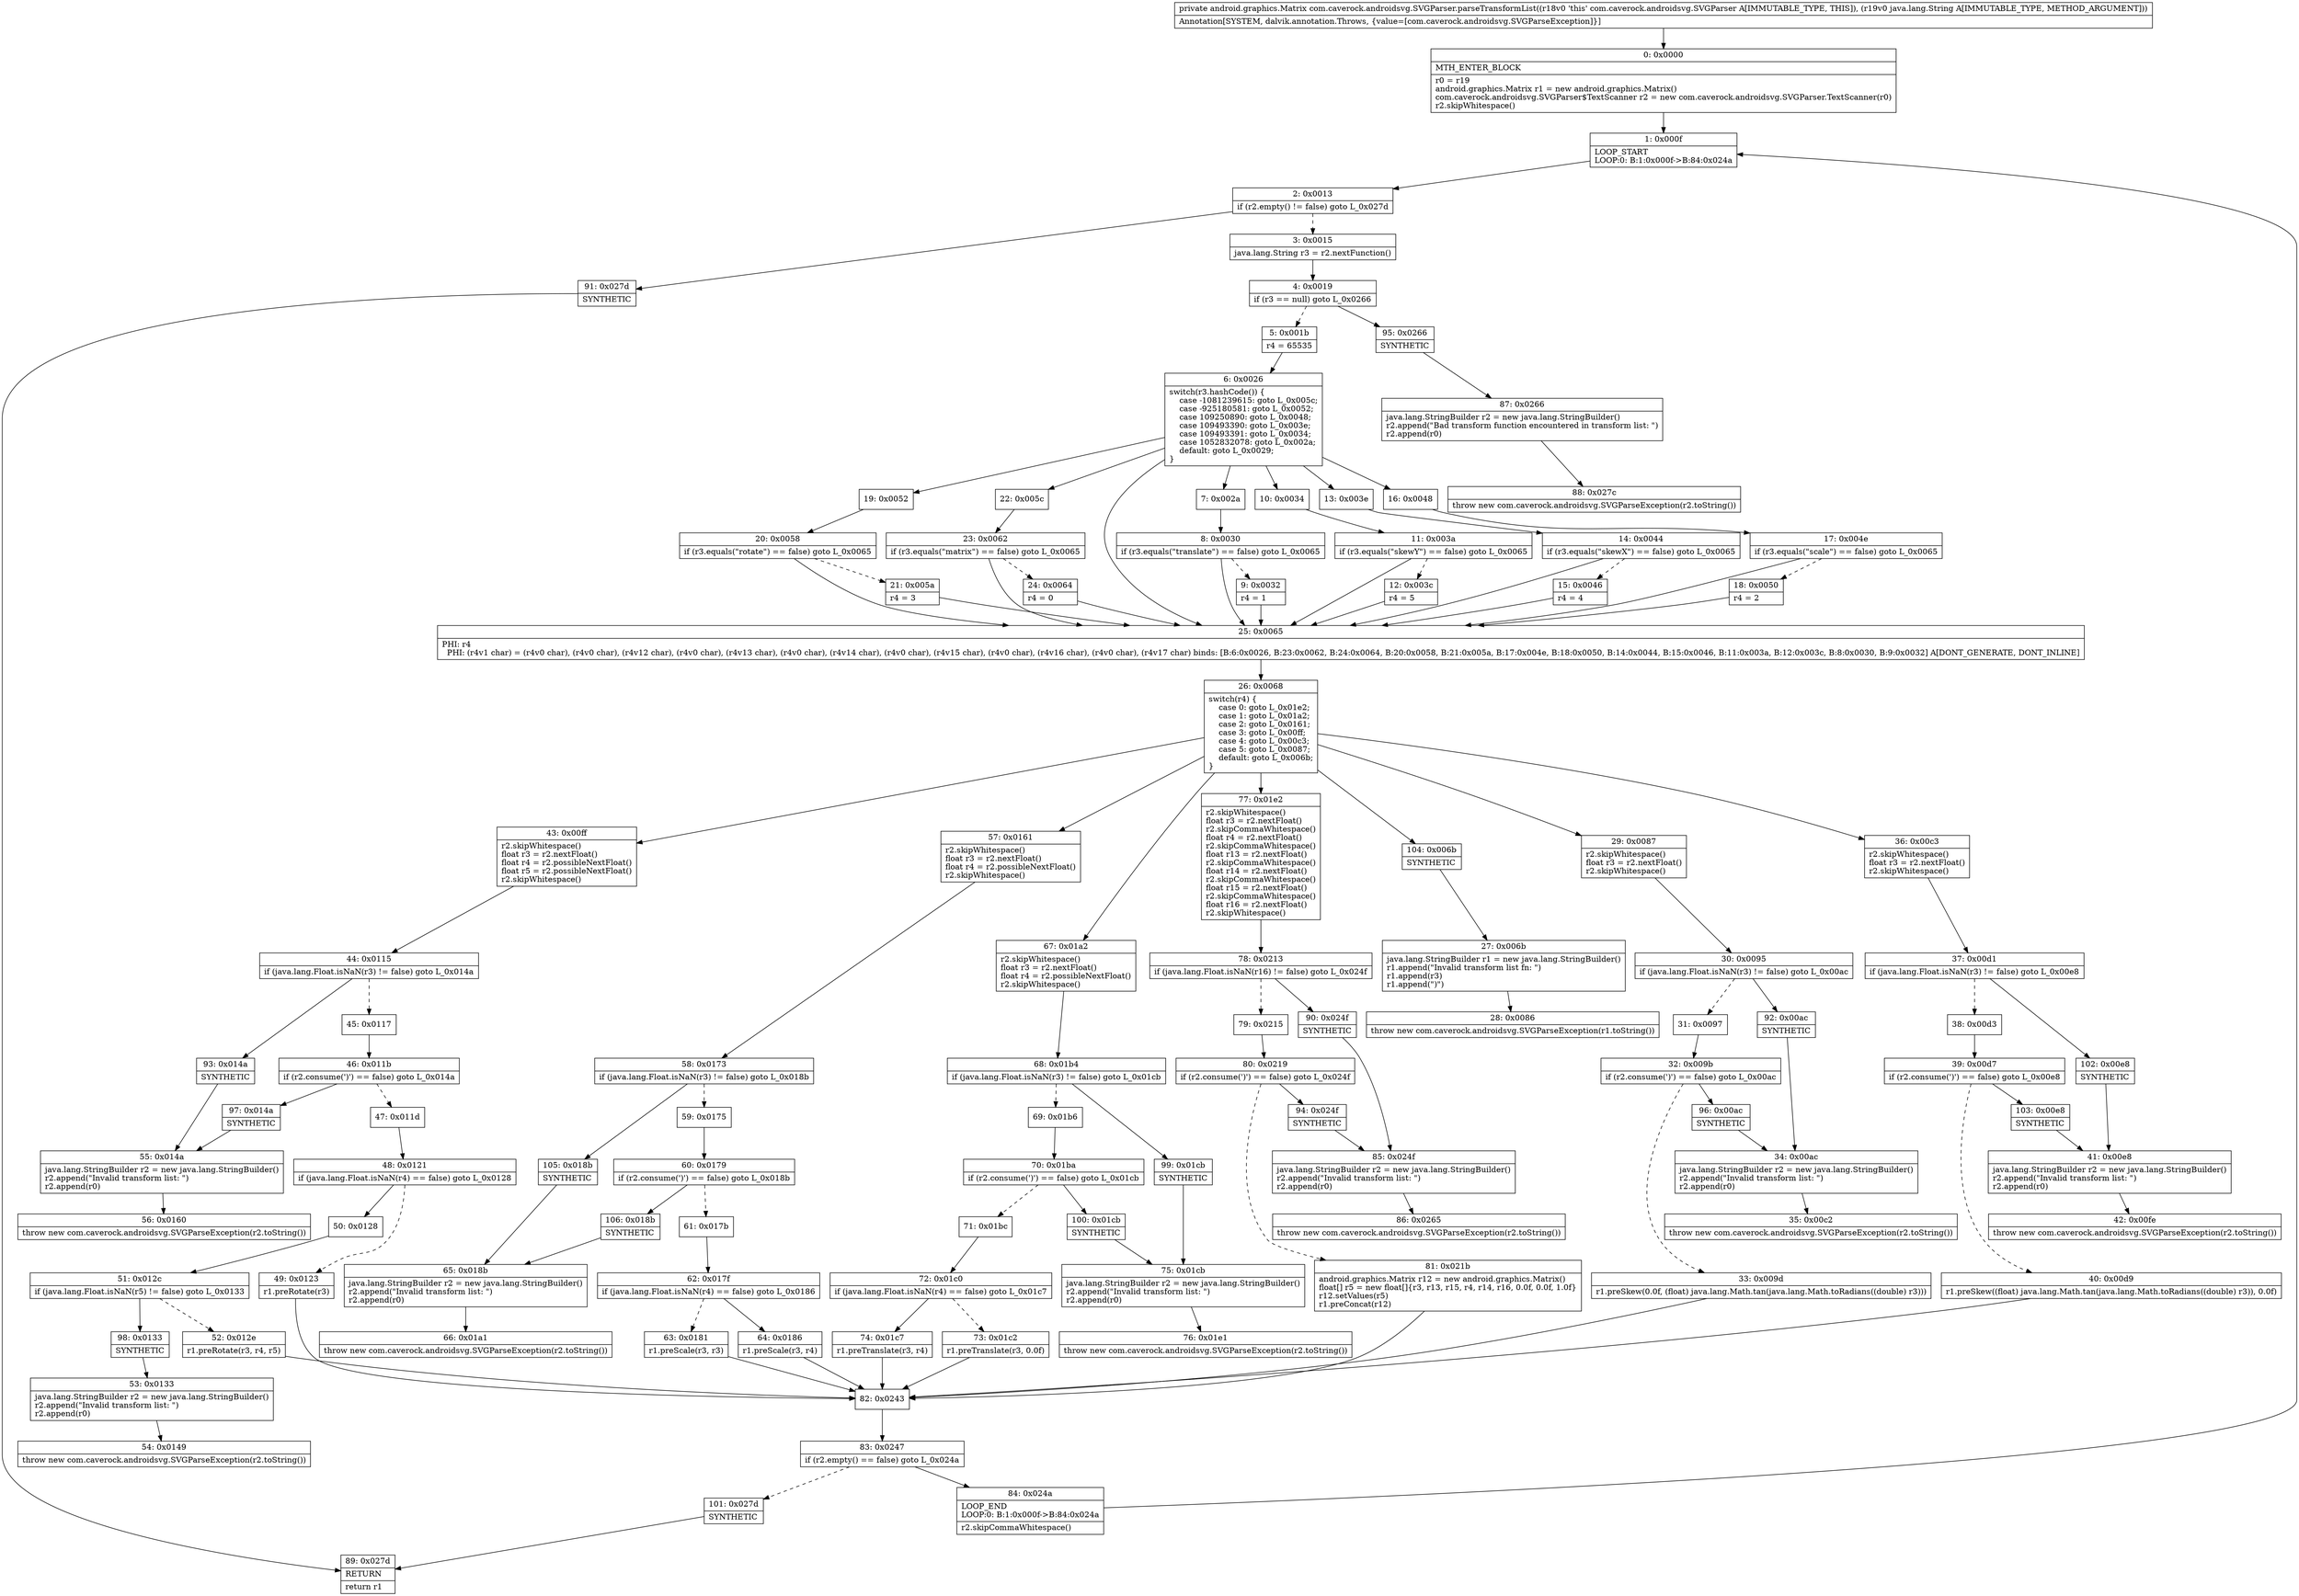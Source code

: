 digraph "CFG forcom.caverock.androidsvg.SVGParser.parseTransformList(Ljava\/lang\/String;)Landroid\/graphics\/Matrix;" {
Node_0 [shape=record,label="{0\:\ 0x0000|MTH_ENTER_BLOCK\l|r0 = r19\landroid.graphics.Matrix r1 = new android.graphics.Matrix()\lcom.caverock.androidsvg.SVGParser$TextScanner r2 = new com.caverock.androidsvg.SVGParser.TextScanner(r0)\lr2.skipWhitespace()\l}"];
Node_1 [shape=record,label="{1\:\ 0x000f|LOOP_START\lLOOP:0: B:1:0x000f\-\>B:84:0x024a\l}"];
Node_2 [shape=record,label="{2\:\ 0x0013|if (r2.empty() != false) goto L_0x027d\l}"];
Node_3 [shape=record,label="{3\:\ 0x0015|java.lang.String r3 = r2.nextFunction()\l}"];
Node_4 [shape=record,label="{4\:\ 0x0019|if (r3 == null) goto L_0x0266\l}"];
Node_5 [shape=record,label="{5\:\ 0x001b|r4 = 65535\l}"];
Node_6 [shape=record,label="{6\:\ 0x0026|switch(r3.hashCode()) \{\l    case \-1081239615: goto L_0x005c;\l    case \-925180581: goto L_0x0052;\l    case 109250890: goto L_0x0048;\l    case 109493390: goto L_0x003e;\l    case 109493391: goto L_0x0034;\l    case 1052832078: goto L_0x002a;\l    default: goto L_0x0029;\l\}\l}"];
Node_7 [shape=record,label="{7\:\ 0x002a}"];
Node_8 [shape=record,label="{8\:\ 0x0030|if (r3.equals(\"translate\") == false) goto L_0x0065\l}"];
Node_9 [shape=record,label="{9\:\ 0x0032|r4 = 1\l}"];
Node_10 [shape=record,label="{10\:\ 0x0034}"];
Node_11 [shape=record,label="{11\:\ 0x003a|if (r3.equals(\"skewY\") == false) goto L_0x0065\l}"];
Node_12 [shape=record,label="{12\:\ 0x003c|r4 = 5\l}"];
Node_13 [shape=record,label="{13\:\ 0x003e}"];
Node_14 [shape=record,label="{14\:\ 0x0044|if (r3.equals(\"skewX\") == false) goto L_0x0065\l}"];
Node_15 [shape=record,label="{15\:\ 0x0046|r4 = 4\l}"];
Node_16 [shape=record,label="{16\:\ 0x0048}"];
Node_17 [shape=record,label="{17\:\ 0x004e|if (r3.equals(\"scale\") == false) goto L_0x0065\l}"];
Node_18 [shape=record,label="{18\:\ 0x0050|r4 = 2\l}"];
Node_19 [shape=record,label="{19\:\ 0x0052}"];
Node_20 [shape=record,label="{20\:\ 0x0058|if (r3.equals(\"rotate\") == false) goto L_0x0065\l}"];
Node_21 [shape=record,label="{21\:\ 0x005a|r4 = 3\l}"];
Node_22 [shape=record,label="{22\:\ 0x005c}"];
Node_23 [shape=record,label="{23\:\ 0x0062|if (r3.equals(\"matrix\") == false) goto L_0x0065\l}"];
Node_24 [shape=record,label="{24\:\ 0x0064|r4 = 0\l}"];
Node_25 [shape=record,label="{25\:\ 0x0065|PHI: r4 \l  PHI: (r4v1 char) = (r4v0 char), (r4v0 char), (r4v12 char), (r4v0 char), (r4v13 char), (r4v0 char), (r4v14 char), (r4v0 char), (r4v15 char), (r4v0 char), (r4v16 char), (r4v0 char), (r4v17 char) binds: [B:6:0x0026, B:23:0x0062, B:24:0x0064, B:20:0x0058, B:21:0x005a, B:17:0x004e, B:18:0x0050, B:14:0x0044, B:15:0x0046, B:11:0x003a, B:12:0x003c, B:8:0x0030, B:9:0x0032] A[DONT_GENERATE, DONT_INLINE]\l}"];
Node_26 [shape=record,label="{26\:\ 0x0068|switch(r4) \{\l    case 0: goto L_0x01e2;\l    case 1: goto L_0x01a2;\l    case 2: goto L_0x0161;\l    case 3: goto L_0x00ff;\l    case 4: goto L_0x00c3;\l    case 5: goto L_0x0087;\l    default: goto L_0x006b;\l\}\l}"];
Node_27 [shape=record,label="{27\:\ 0x006b|java.lang.StringBuilder r1 = new java.lang.StringBuilder()\lr1.append(\"Invalid transform list fn: \")\lr1.append(r3)\lr1.append(\")\")\l}"];
Node_28 [shape=record,label="{28\:\ 0x0086|throw new com.caverock.androidsvg.SVGParseException(r1.toString())\l}"];
Node_29 [shape=record,label="{29\:\ 0x0087|r2.skipWhitespace()\lfloat r3 = r2.nextFloat()\lr2.skipWhitespace()\l}"];
Node_30 [shape=record,label="{30\:\ 0x0095|if (java.lang.Float.isNaN(r3) != false) goto L_0x00ac\l}"];
Node_31 [shape=record,label="{31\:\ 0x0097}"];
Node_32 [shape=record,label="{32\:\ 0x009b|if (r2.consume(')') == false) goto L_0x00ac\l}"];
Node_33 [shape=record,label="{33\:\ 0x009d|r1.preSkew(0.0f, (float) java.lang.Math.tan(java.lang.Math.toRadians((double) r3)))\l}"];
Node_34 [shape=record,label="{34\:\ 0x00ac|java.lang.StringBuilder r2 = new java.lang.StringBuilder()\lr2.append(\"Invalid transform list: \")\lr2.append(r0)\l}"];
Node_35 [shape=record,label="{35\:\ 0x00c2|throw new com.caverock.androidsvg.SVGParseException(r2.toString())\l}"];
Node_36 [shape=record,label="{36\:\ 0x00c3|r2.skipWhitespace()\lfloat r3 = r2.nextFloat()\lr2.skipWhitespace()\l}"];
Node_37 [shape=record,label="{37\:\ 0x00d1|if (java.lang.Float.isNaN(r3) != false) goto L_0x00e8\l}"];
Node_38 [shape=record,label="{38\:\ 0x00d3}"];
Node_39 [shape=record,label="{39\:\ 0x00d7|if (r2.consume(')') == false) goto L_0x00e8\l}"];
Node_40 [shape=record,label="{40\:\ 0x00d9|r1.preSkew((float) java.lang.Math.tan(java.lang.Math.toRadians((double) r3)), 0.0f)\l}"];
Node_41 [shape=record,label="{41\:\ 0x00e8|java.lang.StringBuilder r2 = new java.lang.StringBuilder()\lr2.append(\"Invalid transform list: \")\lr2.append(r0)\l}"];
Node_42 [shape=record,label="{42\:\ 0x00fe|throw new com.caverock.androidsvg.SVGParseException(r2.toString())\l}"];
Node_43 [shape=record,label="{43\:\ 0x00ff|r2.skipWhitespace()\lfloat r3 = r2.nextFloat()\lfloat r4 = r2.possibleNextFloat()\lfloat r5 = r2.possibleNextFloat()\lr2.skipWhitespace()\l}"];
Node_44 [shape=record,label="{44\:\ 0x0115|if (java.lang.Float.isNaN(r3) != false) goto L_0x014a\l}"];
Node_45 [shape=record,label="{45\:\ 0x0117}"];
Node_46 [shape=record,label="{46\:\ 0x011b|if (r2.consume(')') == false) goto L_0x014a\l}"];
Node_47 [shape=record,label="{47\:\ 0x011d}"];
Node_48 [shape=record,label="{48\:\ 0x0121|if (java.lang.Float.isNaN(r4) == false) goto L_0x0128\l}"];
Node_49 [shape=record,label="{49\:\ 0x0123|r1.preRotate(r3)\l}"];
Node_50 [shape=record,label="{50\:\ 0x0128}"];
Node_51 [shape=record,label="{51\:\ 0x012c|if (java.lang.Float.isNaN(r5) != false) goto L_0x0133\l}"];
Node_52 [shape=record,label="{52\:\ 0x012e|r1.preRotate(r3, r4, r5)\l}"];
Node_53 [shape=record,label="{53\:\ 0x0133|java.lang.StringBuilder r2 = new java.lang.StringBuilder()\lr2.append(\"Invalid transform list: \")\lr2.append(r0)\l}"];
Node_54 [shape=record,label="{54\:\ 0x0149|throw new com.caverock.androidsvg.SVGParseException(r2.toString())\l}"];
Node_55 [shape=record,label="{55\:\ 0x014a|java.lang.StringBuilder r2 = new java.lang.StringBuilder()\lr2.append(\"Invalid transform list: \")\lr2.append(r0)\l}"];
Node_56 [shape=record,label="{56\:\ 0x0160|throw new com.caverock.androidsvg.SVGParseException(r2.toString())\l}"];
Node_57 [shape=record,label="{57\:\ 0x0161|r2.skipWhitespace()\lfloat r3 = r2.nextFloat()\lfloat r4 = r2.possibleNextFloat()\lr2.skipWhitespace()\l}"];
Node_58 [shape=record,label="{58\:\ 0x0173|if (java.lang.Float.isNaN(r3) != false) goto L_0x018b\l}"];
Node_59 [shape=record,label="{59\:\ 0x0175}"];
Node_60 [shape=record,label="{60\:\ 0x0179|if (r2.consume(')') == false) goto L_0x018b\l}"];
Node_61 [shape=record,label="{61\:\ 0x017b}"];
Node_62 [shape=record,label="{62\:\ 0x017f|if (java.lang.Float.isNaN(r4) == false) goto L_0x0186\l}"];
Node_63 [shape=record,label="{63\:\ 0x0181|r1.preScale(r3, r3)\l}"];
Node_64 [shape=record,label="{64\:\ 0x0186|r1.preScale(r3, r4)\l}"];
Node_65 [shape=record,label="{65\:\ 0x018b|java.lang.StringBuilder r2 = new java.lang.StringBuilder()\lr2.append(\"Invalid transform list: \")\lr2.append(r0)\l}"];
Node_66 [shape=record,label="{66\:\ 0x01a1|throw new com.caverock.androidsvg.SVGParseException(r2.toString())\l}"];
Node_67 [shape=record,label="{67\:\ 0x01a2|r2.skipWhitespace()\lfloat r3 = r2.nextFloat()\lfloat r4 = r2.possibleNextFloat()\lr2.skipWhitespace()\l}"];
Node_68 [shape=record,label="{68\:\ 0x01b4|if (java.lang.Float.isNaN(r3) != false) goto L_0x01cb\l}"];
Node_69 [shape=record,label="{69\:\ 0x01b6}"];
Node_70 [shape=record,label="{70\:\ 0x01ba|if (r2.consume(')') == false) goto L_0x01cb\l}"];
Node_71 [shape=record,label="{71\:\ 0x01bc}"];
Node_72 [shape=record,label="{72\:\ 0x01c0|if (java.lang.Float.isNaN(r4) == false) goto L_0x01c7\l}"];
Node_73 [shape=record,label="{73\:\ 0x01c2|r1.preTranslate(r3, 0.0f)\l}"];
Node_74 [shape=record,label="{74\:\ 0x01c7|r1.preTranslate(r3, r4)\l}"];
Node_75 [shape=record,label="{75\:\ 0x01cb|java.lang.StringBuilder r2 = new java.lang.StringBuilder()\lr2.append(\"Invalid transform list: \")\lr2.append(r0)\l}"];
Node_76 [shape=record,label="{76\:\ 0x01e1|throw new com.caverock.androidsvg.SVGParseException(r2.toString())\l}"];
Node_77 [shape=record,label="{77\:\ 0x01e2|r2.skipWhitespace()\lfloat r3 = r2.nextFloat()\lr2.skipCommaWhitespace()\lfloat r4 = r2.nextFloat()\lr2.skipCommaWhitespace()\lfloat r13 = r2.nextFloat()\lr2.skipCommaWhitespace()\lfloat r14 = r2.nextFloat()\lr2.skipCommaWhitespace()\lfloat r15 = r2.nextFloat()\lr2.skipCommaWhitespace()\lfloat r16 = r2.nextFloat()\lr2.skipWhitespace()\l}"];
Node_78 [shape=record,label="{78\:\ 0x0213|if (java.lang.Float.isNaN(r16) != false) goto L_0x024f\l}"];
Node_79 [shape=record,label="{79\:\ 0x0215}"];
Node_80 [shape=record,label="{80\:\ 0x0219|if (r2.consume(')') == false) goto L_0x024f\l}"];
Node_81 [shape=record,label="{81\:\ 0x021b|android.graphics.Matrix r12 = new android.graphics.Matrix()\lfloat[] r5 = new float[]\{r3, r13, r15, r4, r14, r16, 0.0f, 0.0f, 1.0f\}\lr12.setValues(r5)\lr1.preConcat(r12)\l}"];
Node_82 [shape=record,label="{82\:\ 0x0243}"];
Node_83 [shape=record,label="{83\:\ 0x0247|if (r2.empty() == false) goto L_0x024a\l}"];
Node_84 [shape=record,label="{84\:\ 0x024a|LOOP_END\lLOOP:0: B:1:0x000f\-\>B:84:0x024a\l|r2.skipCommaWhitespace()\l}"];
Node_85 [shape=record,label="{85\:\ 0x024f|java.lang.StringBuilder r2 = new java.lang.StringBuilder()\lr2.append(\"Invalid transform list: \")\lr2.append(r0)\l}"];
Node_86 [shape=record,label="{86\:\ 0x0265|throw new com.caverock.androidsvg.SVGParseException(r2.toString())\l}"];
Node_87 [shape=record,label="{87\:\ 0x0266|java.lang.StringBuilder r2 = new java.lang.StringBuilder()\lr2.append(\"Bad transform function encountered in transform list: \")\lr2.append(r0)\l}"];
Node_88 [shape=record,label="{88\:\ 0x027c|throw new com.caverock.androidsvg.SVGParseException(r2.toString())\l}"];
Node_89 [shape=record,label="{89\:\ 0x027d|RETURN\l|return r1\l}"];
Node_90 [shape=record,label="{90\:\ 0x024f|SYNTHETIC\l}"];
Node_91 [shape=record,label="{91\:\ 0x027d|SYNTHETIC\l}"];
Node_92 [shape=record,label="{92\:\ 0x00ac|SYNTHETIC\l}"];
Node_93 [shape=record,label="{93\:\ 0x014a|SYNTHETIC\l}"];
Node_94 [shape=record,label="{94\:\ 0x024f|SYNTHETIC\l}"];
Node_95 [shape=record,label="{95\:\ 0x0266|SYNTHETIC\l}"];
Node_96 [shape=record,label="{96\:\ 0x00ac|SYNTHETIC\l}"];
Node_97 [shape=record,label="{97\:\ 0x014a|SYNTHETIC\l}"];
Node_98 [shape=record,label="{98\:\ 0x0133|SYNTHETIC\l}"];
Node_99 [shape=record,label="{99\:\ 0x01cb|SYNTHETIC\l}"];
Node_100 [shape=record,label="{100\:\ 0x01cb|SYNTHETIC\l}"];
Node_101 [shape=record,label="{101\:\ 0x027d|SYNTHETIC\l}"];
Node_102 [shape=record,label="{102\:\ 0x00e8|SYNTHETIC\l}"];
Node_103 [shape=record,label="{103\:\ 0x00e8|SYNTHETIC\l}"];
Node_104 [shape=record,label="{104\:\ 0x006b|SYNTHETIC\l}"];
Node_105 [shape=record,label="{105\:\ 0x018b|SYNTHETIC\l}"];
Node_106 [shape=record,label="{106\:\ 0x018b|SYNTHETIC\l}"];
MethodNode[shape=record,label="{private android.graphics.Matrix com.caverock.androidsvg.SVGParser.parseTransformList((r18v0 'this' com.caverock.androidsvg.SVGParser A[IMMUTABLE_TYPE, THIS]), (r19v0 java.lang.String A[IMMUTABLE_TYPE, METHOD_ARGUMENT]))  | Annotation[SYSTEM, dalvik.annotation.Throws, \{value=[com.caverock.androidsvg.SVGParseException]\}]\l}"];
MethodNode -> Node_0;
Node_0 -> Node_1;
Node_1 -> Node_2;
Node_2 -> Node_3[style=dashed];
Node_2 -> Node_91;
Node_3 -> Node_4;
Node_4 -> Node_5[style=dashed];
Node_4 -> Node_95;
Node_5 -> Node_6;
Node_6 -> Node_7;
Node_6 -> Node_10;
Node_6 -> Node_13;
Node_6 -> Node_16;
Node_6 -> Node_19;
Node_6 -> Node_22;
Node_6 -> Node_25;
Node_7 -> Node_8;
Node_8 -> Node_9[style=dashed];
Node_8 -> Node_25;
Node_9 -> Node_25;
Node_10 -> Node_11;
Node_11 -> Node_12[style=dashed];
Node_11 -> Node_25;
Node_12 -> Node_25;
Node_13 -> Node_14;
Node_14 -> Node_15[style=dashed];
Node_14 -> Node_25;
Node_15 -> Node_25;
Node_16 -> Node_17;
Node_17 -> Node_18[style=dashed];
Node_17 -> Node_25;
Node_18 -> Node_25;
Node_19 -> Node_20;
Node_20 -> Node_21[style=dashed];
Node_20 -> Node_25;
Node_21 -> Node_25;
Node_22 -> Node_23;
Node_23 -> Node_24[style=dashed];
Node_23 -> Node_25;
Node_24 -> Node_25;
Node_25 -> Node_26;
Node_26 -> Node_29;
Node_26 -> Node_36;
Node_26 -> Node_43;
Node_26 -> Node_57;
Node_26 -> Node_67;
Node_26 -> Node_77;
Node_26 -> Node_104;
Node_27 -> Node_28;
Node_29 -> Node_30;
Node_30 -> Node_31[style=dashed];
Node_30 -> Node_92;
Node_31 -> Node_32;
Node_32 -> Node_33[style=dashed];
Node_32 -> Node_96;
Node_33 -> Node_82;
Node_34 -> Node_35;
Node_36 -> Node_37;
Node_37 -> Node_38[style=dashed];
Node_37 -> Node_102;
Node_38 -> Node_39;
Node_39 -> Node_40[style=dashed];
Node_39 -> Node_103;
Node_40 -> Node_82;
Node_41 -> Node_42;
Node_43 -> Node_44;
Node_44 -> Node_45[style=dashed];
Node_44 -> Node_93;
Node_45 -> Node_46;
Node_46 -> Node_47[style=dashed];
Node_46 -> Node_97;
Node_47 -> Node_48;
Node_48 -> Node_49[style=dashed];
Node_48 -> Node_50;
Node_49 -> Node_82;
Node_50 -> Node_51;
Node_51 -> Node_52[style=dashed];
Node_51 -> Node_98;
Node_52 -> Node_82;
Node_53 -> Node_54;
Node_55 -> Node_56;
Node_57 -> Node_58;
Node_58 -> Node_59[style=dashed];
Node_58 -> Node_105;
Node_59 -> Node_60;
Node_60 -> Node_61[style=dashed];
Node_60 -> Node_106;
Node_61 -> Node_62;
Node_62 -> Node_63[style=dashed];
Node_62 -> Node_64;
Node_63 -> Node_82;
Node_64 -> Node_82;
Node_65 -> Node_66;
Node_67 -> Node_68;
Node_68 -> Node_69[style=dashed];
Node_68 -> Node_99;
Node_69 -> Node_70;
Node_70 -> Node_71[style=dashed];
Node_70 -> Node_100;
Node_71 -> Node_72;
Node_72 -> Node_73[style=dashed];
Node_72 -> Node_74;
Node_73 -> Node_82;
Node_74 -> Node_82;
Node_75 -> Node_76;
Node_77 -> Node_78;
Node_78 -> Node_79[style=dashed];
Node_78 -> Node_90;
Node_79 -> Node_80;
Node_80 -> Node_81[style=dashed];
Node_80 -> Node_94;
Node_81 -> Node_82;
Node_82 -> Node_83;
Node_83 -> Node_84;
Node_83 -> Node_101[style=dashed];
Node_84 -> Node_1;
Node_85 -> Node_86;
Node_87 -> Node_88;
Node_90 -> Node_85;
Node_91 -> Node_89;
Node_92 -> Node_34;
Node_93 -> Node_55;
Node_94 -> Node_85;
Node_95 -> Node_87;
Node_96 -> Node_34;
Node_97 -> Node_55;
Node_98 -> Node_53;
Node_99 -> Node_75;
Node_100 -> Node_75;
Node_101 -> Node_89;
Node_102 -> Node_41;
Node_103 -> Node_41;
Node_104 -> Node_27;
Node_105 -> Node_65;
Node_106 -> Node_65;
}

